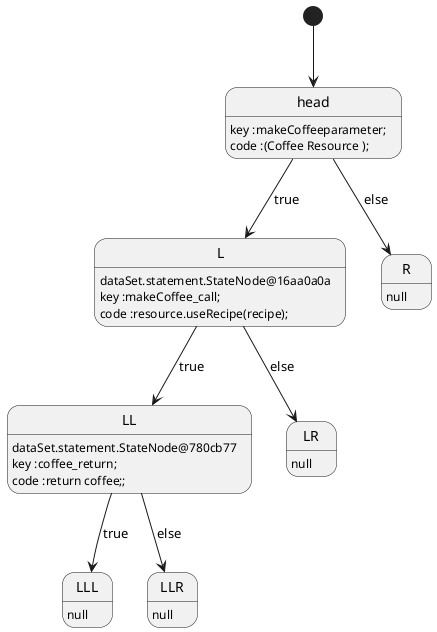 @startuml
[*]-->head
head : key :makeCoffeeparameter;
head : code :(Coffee Resource );
head --> L : true
head --> R : else
L : dataSet.statement.StateNode@16aa0a0a
L : key :makeCoffee_call;
L : code :resource.useRecipe(recipe);
L --> LL : true
L --> LR : else
LL : dataSet.statement.StateNode@780cb77
LL : key :coffee_return;
LL : code :return coffee;;
LL --> LLL : true
LL --> LLR : else
LLL : null 
LLR : null 
LR : null 
R : null 
@enduml
